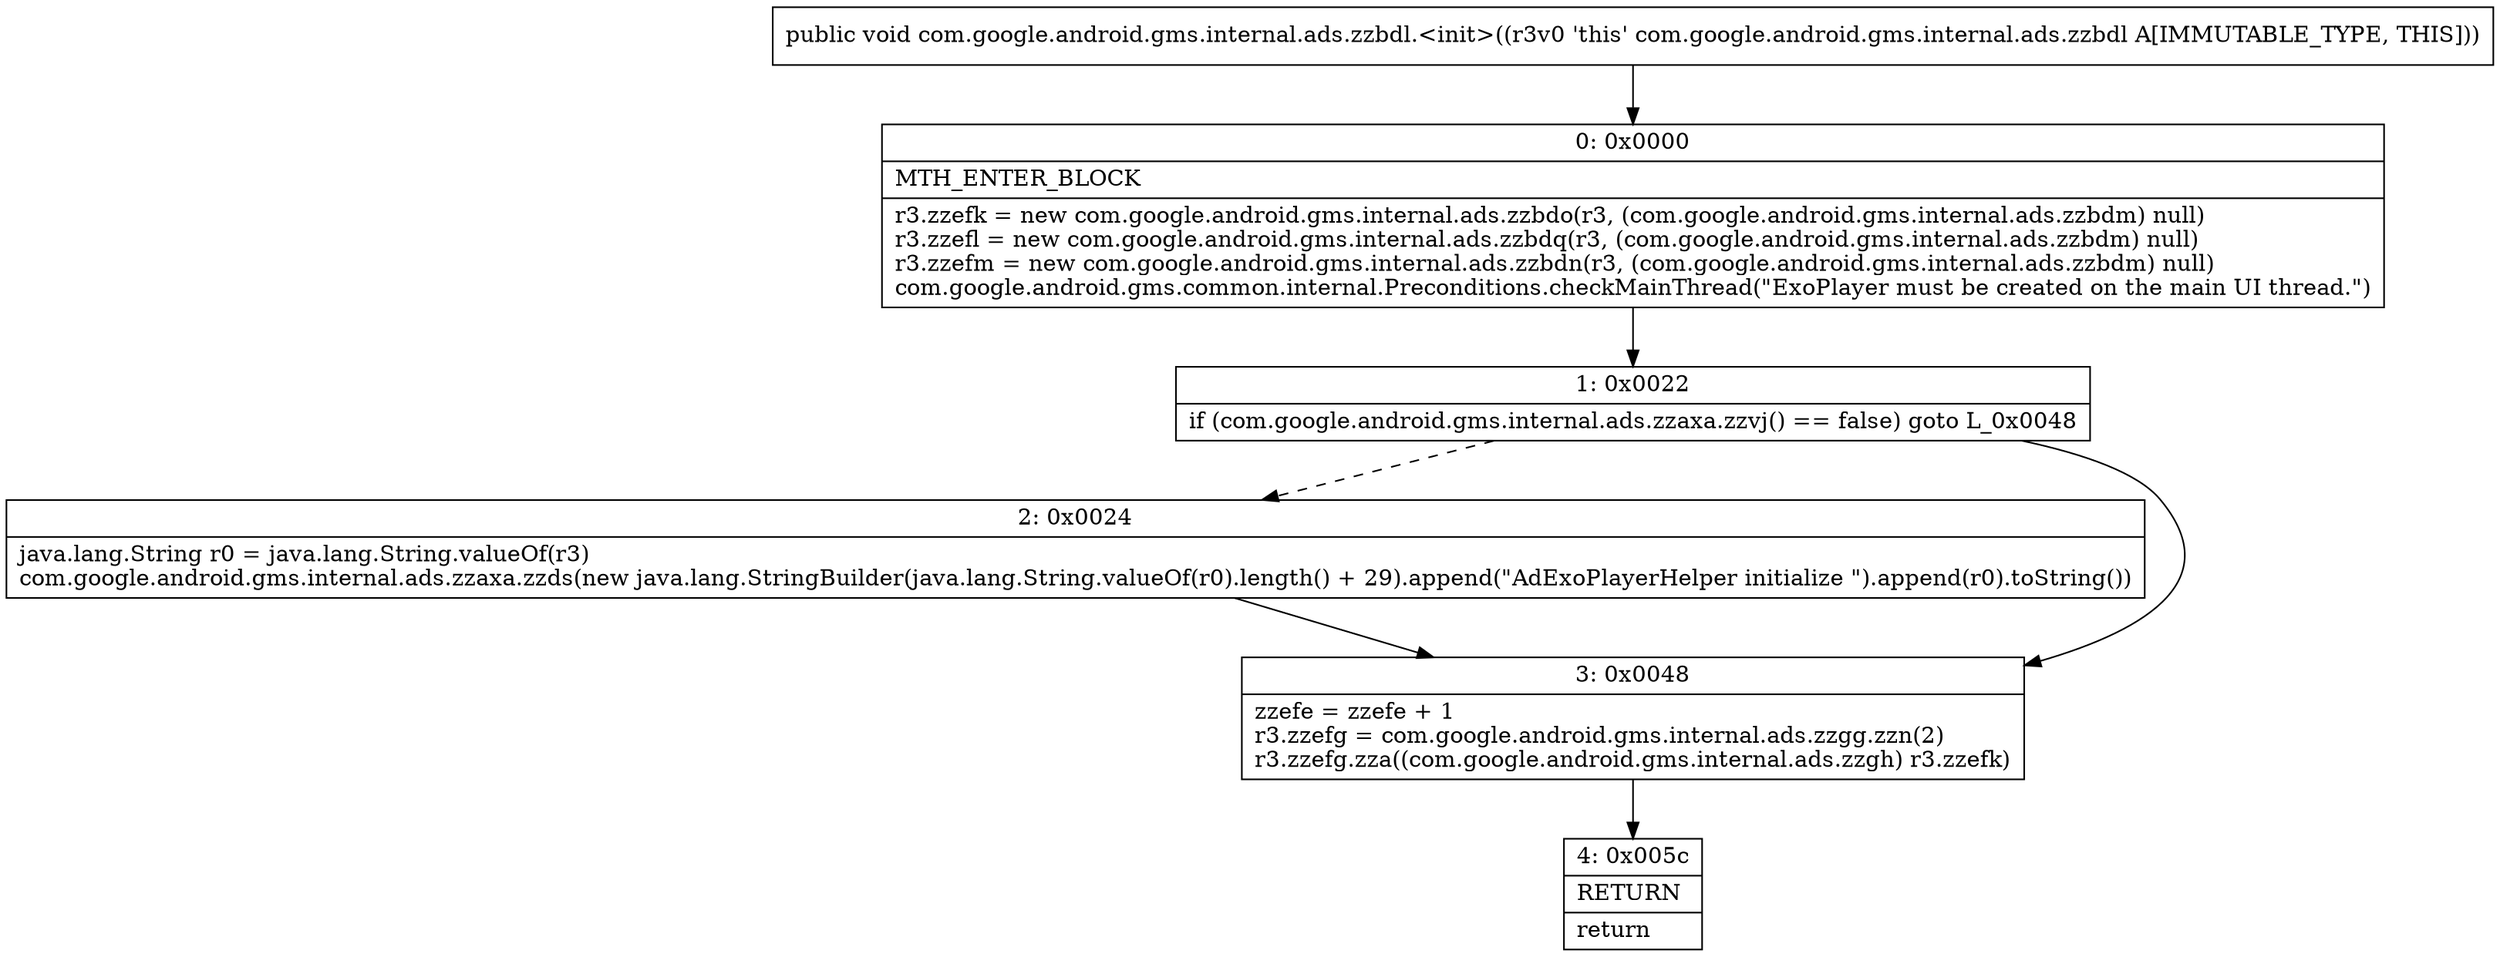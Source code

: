 digraph "CFG forcom.google.android.gms.internal.ads.zzbdl.\<init\>()V" {
Node_0 [shape=record,label="{0\:\ 0x0000|MTH_ENTER_BLOCK\l|r3.zzefk = new com.google.android.gms.internal.ads.zzbdo(r3, (com.google.android.gms.internal.ads.zzbdm) null)\lr3.zzefl = new com.google.android.gms.internal.ads.zzbdq(r3, (com.google.android.gms.internal.ads.zzbdm) null)\lr3.zzefm = new com.google.android.gms.internal.ads.zzbdn(r3, (com.google.android.gms.internal.ads.zzbdm) null)\lcom.google.android.gms.common.internal.Preconditions.checkMainThread(\"ExoPlayer must be created on the main UI thread.\")\l}"];
Node_1 [shape=record,label="{1\:\ 0x0022|if (com.google.android.gms.internal.ads.zzaxa.zzvj() == false) goto L_0x0048\l}"];
Node_2 [shape=record,label="{2\:\ 0x0024|java.lang.String r0 = java.lang.String.valueOf(r3)\lcom.google.android.gms.internal.ads.zzaxa.zzds(new java.lang.StringBuilder(java.lang.String.valueOf(r0).length() + 29).append(\"AdExoPlayerHelper initialize \").append(r0).toString())\l}"];
Node_3 [shape=record,label="{3\:\ 0x0048|zzefe = zzefe + 1\lr3.zzefg = com.google.android.gms.internal.ads.zzgg.zzn(2)\lr3.zzefg.zza((com.google.android.gms.internal.ads.zzgh) r3.zzefk)\l}"];
Node_4 [shape=record,label="{4\:\ 0x005c|RETURN\l|return\l}"];
MethodNode[shape=record,label="{public void com.google.android.gms.internal.ads.zzbdl.\<init\>((r3v0 'this' com.google.android.gms.internal.ads.zzbdl A[IMMUTABLE_TYPE, THIS])) }"];
MethodNode -> Node_0;
Node_0 -> Node_1;
Node_1 -> Node_2[style=dashed];
Node_1 -> Node_3;
Node_2 -> Node_3;
Node_3 -> Node_4;
}

